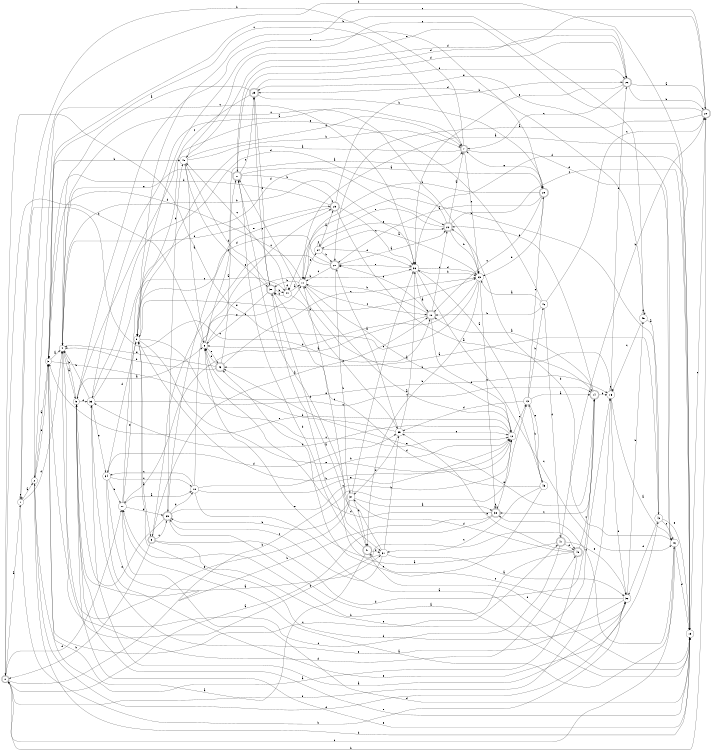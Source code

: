digraph n40_6 {
__start0 [label="" shape="none"];

rankdir=LR;
size="8,5";

s0 [style="rounded,filled", color="black", fillcolor="white" shape="doublecircle", label="0"];
s1 [style="filled", color="black", fillcolor="white" shape="circle", label="1"];
s2 [style="filled", color="black", fillcolor="white" shape="circle", label="2"];
s3 [style="filled", color="black", fillcolor="white" shape="circle", label="3"];
s4 [style="filled", color="black", fillcolor="white" shape="circle", label="4"];
s5 [style="filled", color="black", fillcolor="white" shape="circle", label="5"];
s6 [style="filled", color="black", fillcolor="white" shape="circle", label="6"];
s7 [style="rounded,filled", color="black", fillcolor="white" shape="doublecircle", label="7"];
s8 [style="filled", color="black", fillcolor="white" shape="circle", label="8"];
s9 [style="rounded,filled", color="black", fillcolor="white" shape="doublecircle", label="9"];
s10 [style="rounded,filled", color="black", fillcolor="white" shape="doublecircle", label="10"];
s11 [style="filled", color="black", fillcolor="white" shape="circle", label="11"];
s12 [style="filled", color="black", fillcolor="white" shape="circle", label="12"];
s13 [style="filled", color="black", fillcolor="white" shape="circle", label="13"];
s14 [style="rounded,filled", color="black", fillcolor="white" shape="doublecircle", label="14"];
s15 [style="filled", color="black", fillcolor="white" shape="circle", label="15"];
s16 [style="filled", color="black", fillcolor="white" shape="circle", label="16"];
s17 [style="filled", color="black", fillcolor="white" shape="circle", label="17"];
s18 [style="filled", color="black", fillcolor="white" shape="circle", label="18"];
s19 [style="filled", color="black", fillcolor="white" shape="circle", label="19"];
s20 [style="rounded,filled", color="black", fillcolor="white" shape="doublecircle", label="20"];
s21 [style="rounded,filled", color="black", fillcolor="white" shape="doublecircle", label="21"];
s22 [style="rounded,filled", color="black", fillcolor="white" shape="doublecircle", label="22"];
s23 [style="filled", color="black", fillcolor="white" shape="circle", label="23"];
s24 [style="filled", color="black", fillcolor="white" shape="circle", label="24"];
s25 [style="rounded,filled", color="black", fillcolor="white" shape="doublecircle", label="25"];
s26 [style="rounded,filled", color="black", fillcolor="white" shape="doublecircle", label="26"];
s27 [style="rounded,filled", color="black", fillcolor="white" shape="doublecircle", label="27"];
s28 [style="rounded,filled", color="black", fillcolor="white" shape="doublecircle", label="28"];
s29 [style="rounded,filled", color="black", fillcolor="white" shape="doublecircle", label="29"];
s30 [style="rounded,filled", color="black", fillcolor="white" shape="doublecircle", label="30"];
s31 [style="filled", color="black", fillcolor="white" shape="circle", label="31"];
s32 [style="filled", color="black", fillcolor="white" shape="circle", label="32"];
s33 [style="filled", color="black", fillcolor="white" shape="circle", label="33"];
s34 [style="filled", color="black", fillcolor="white" shape="circle", label="34"];
s35 [style="filled", color="black", fillcolor="white" shape="circle", label="35"];
s36 [style="filled", color="black", fillcolor="white" shape="circle", label="36"];
s37 [style="filled", color="black", fillcolor="white" shape="circle", label="37"];
s38 [style="rounded,filled", color="black", fillcolor="white" shape="doublecircle", label="38"];
s39 [style="rounded,filled", color="black", fillcolor="white" shape="doublecircle", label="39"];
s40 [style="filled", color="black", fillcolor="white" shape="circle", label="40"];
s41 [style="rounded,filled", color="black", fillcolor="white" shape="doublecircle", label="41"];
s42 [style="filled", color="black", fillcolor="white" shape="circle", label="42"];
s43 [style="rounded,filled", color="black", fillcolor="white" shape="doublecircle", label="43"];
s44 [style="filled", color="black", fillcolor="white" shape="circle", label="44"];
s45 [style="filled", color="black", fillcolor="white" shape="circle", label="45"];
s46 [style="filled", color="black", fillcolor="white" shape="circle", label="46"];
s47 [style="rounded,filled", color="black", fillcolor="white" shape="doublecircle", label="47"];
s48 [style="rounded,filled", color="black", fillcolor="white" shape="doublecircle", label="48"];
s49 [style="filled", color="black", fillcolor="white" shape="circle", label="49"];
s0 -> s1 [label="a"];
s0 -> s13 [label="b"];
s0 -> s16 [label="c"];
s0 -> s17 [label="d"];
s0 -> s15 [label="e"];
s1 -> s2 [label="a"];
s1 -> s32 [label="b"];
s1 -> s10 [label="c"];
s1 -> s4 [label="d"];
s1 -> s1 [label="e"];
s2 -> s3 [label="a"];
s2 -> s19 [label="b"];
s2 -> s36 [label="c"];
s2 -> s32 [label="d"];
s2 -> s3 [label="e"];
s3 -> s4 [label="a"];
s3 -> s40 [label="b"];
s3 -> s47 [label="c"];
s3 -> s48 [label="d"];
s3 -> s15 [label="e"];
s4 -> s5 [label="a"];
s4 -> s36 [label="b"];
s4 -> s23 [label="c"];
s4 -> s48 [label="d"];
s4 -> s25 [label="e"];
s5 -> s6 [label="a"];
s5 -> s4 [label="b"];
s5 -> s28 [label="c"];
s5 -> s33 [label="d"];
s5 -> s19 [label="e"];
s6 -> s7 [label="a"];
s6 -> s36 [label="b"];
s6 -> s25 [label="c"];
s6 -> s0 [label="d"];
s6 -> s43 [label="e"];
s7 -> s8 [label="a"];
s7 -> s1 [label="b"];
s7 -> s3 [label="c"];
s7 -> s16 [label="d"];
s7 -> s23 [label="e"];
s8 -> s9 [label="a"];
s8 -> s23 [label="b"];
s8 -> s12 [label="c"];
s8 -> s34 [label="d"];
s8 -> s12 [label="e"];
s9 -> s10 [label="a"];
s9 -> s0 [label="b"];
s9 -> s39 [label="c"];
s9 -> s14 [label="d"];
s9 -> s15 [label="e"];
s10 -> s6 [label="a"];
s10 -> s11 [label="b"];
s10 -> s22 [label="c"];
s10 -> s12 [label="d"];
s10 -> s21 [label="e"];
s11 -> s12 [label="a"];
s11 -> s30 [label="b"];
s11 -> s10 [label="c"];
s11 -> s3 [label="d"];
s11 -> s24 [label="e"];
s12 -> s11 [label="a"];
s12 -> s8 [label="b"];
s12 -> s13 [label="c"];
s12 -> s33 [label="d"];
s12 -> s3 [label="e"];
s13 -> s14 [label="a"];
s13 -> s46 [label="b"];
s13 -> s28 [label="c"];
s13 -> s35 [label="d"];
s13 -> s49 [label="e"];
s14 -> s10 [label="a"];
s14 -> s15 [label="b"];
s14 -> s38 [label="c"];
s14 -> s22 [label="d"];
s14 -> s43 [label="e"];
s15 -> s16 [label="a"];
s15 -> s27 [label="b"];
s15 -> s15 [label="c"];
s15 -> s32 [label="d"];
s15 -> s26 [label="e"];
s16 -> s17 [label="a"];
s16 -> s22 [label="b"];
s16 -> s38 [label="c"];
s16 -> s19 [label="d"];
s16 -> s29 [label="e"];
s17 -> s18 [label="a"];
s17 -> s39 [label="b"];
s17 -> s44 [label="c"];
s17 -> s19 [label="d"];
s17 -> s8 [label="e"];
s18 -> s19 [label="a"];
s18 -> s12 [label="b"];
s18 -> s34 [label="c"];
s18 -> s11 [label="d"];
s18 -> s12 [label="e"];
s19 -> s11 [label="a"];
s19 -> s2 [label="b"];
s19 -> s20 [label="c"];
s19 -> s36 [label="d"];
s19 -> s5 [label="e"];
s20 -> s21 [label="a"];
s20 -> s0 [label="b"];
s20 -> s8 [label="c"];
s20 -> s40 [label="d"];
s20 -> s8 [label="e"];
s21 -> s22 [label="a"];
s21 -> s37 [label="b"];
s21 -> s11 [label="c"];
s21 -> s8 [label="d"];
s21 -> s9 [label="e"];
s22 -> s7 [label="a"];
s22 -> s23 [label="b"];
s22 -> s19 [label="c"];
s22 -> s33 [label="d"];
s22 -> s11 [label="e"];
s23 -> s24 [label="a"];
s23 -> s41 [label="b"];
s23 -> s38 [label="c"];
s23 -> s17 [label="d"];
s23 -> s0 [label="e"];
s24 -> s25 [label="a"];
s24 -> s21 [label="b"];
s24 -> s24 [label="c"];
s24 -> s36 [label="d"];
s24 -> s22 [label="e"];
s25 -> s14 [label="a"];
s25 -> s26 [label="b"];
s25 -> s36 [label="c"];
s25 -> s3 [label="d"];
s25 -> s39 [label="e"];
s26 -> s20 [label="a"];
s26 -> s20 [label="b"];
s26 -> s7 [label="c"];
s26 -> s27 [label="d"];
s26 -> s36 [label="e"];
s27 -> s28 [label="a"];
s27 -> s25 [label="b"];
s27 -> s29 [label="c"];
s27 -> s26 [label="d"];
s27 -> s4 [label="e"];
s28 -> s21 [label="a"];
s28 -> s11 [label="b"];
s28 -> s10 [label="c"];
s28 -> s23 [label="d"];
s28 -> s7 [label="e"];
s29 -> s4 [label="a"];
s29 -> s28 [label="b"];
s29 -> s8 [label="c"];
s29 -> s30 [label="d"];
s29 -> s26 [label="e"];
s30 -> s31 [label="a"];
s30 -> s44 [label="b"];
s30 -> s29 [label="c"];
s30 -> s40 [label="d"];
s30 -> s6 [label="e"];
s31 -> s32 [label="a"];
s31 -> s35 [label="b"];
s31 -> s39 [label="c"];
s31 -> s27 [label="d"];
s31 -> s6 [label="e"];
s32 -> s33 [label="a"];
s32 -> s45 [label="b"];
s32 -> s41 [label="c"];
s32 -> s8 [label="d"];
s32 -> s33 [label="e"];
s33 -> s7 [label="a"];
s33 -> s4 [label="b"];
s33 -> s14 [label="c"];
s33 -> s22 [label="d"];
s33 -> s34 [label="e"];
s34 -> s31 [label="a"];
s34 -> s17 [label="b"];
s34 -> s18 [label="c"];
s34 -> s35 [label="d"];
s34 -> s42 [label="e"];
s35 -> s21 [label="a"];
s35 -> s6 [label="b"];
s35 -> s36 [label="c"];
s35 -> s37 [label="d"];
s35 -> s12 [label="e"];
s36 -> s10 [label="a"];
s36 -> s23 [label="b"];
s36 -> s16 [label="c"];
s36 -> s23 [label="d"];
s36 -> s21 [label="e"];
s37 -> s38 [label="a"];
s37 -> s39 [label="b"];
s37 -> s36 [label="c"];
s37 -> s41 [label="d"];
s37 -> s4 [label="e"];
s38 -> s0 [label="a"];
s38 -> s5 [label="b"];
s38 -> s38 [label="c"];
s38 -> s6 [label="d"];
s38 -> s12 [label="e"];
s39 -> s19 [label="a"];
s39 -> s40 [label="b"];
s39 -> s12 [label="c"];
s39 -> s18 [label="d"];
s39 -> s5 [label="e"];
s40 -> s6 [label="a"];
s40 -> s7 [label="b"];
s40 -> s30 [label="c"];
s40 -> s7 [label="d"];
s40 -> s26 [label="e"];
s41 -> s3 [label="a"];
s41 -> s27 [label="b"];
s41 -> s11 [label="c"];
s41 -> s31 [label="d"];
s41 -> s19 [label="e"];
s42 -> s43 [label="a"];
s42 -> s44 [label="b"];
s42 -> s16 [label="c"];
s42 -> s32 [label="d"];
s42 -> s19 [label="e"];
s43 -> s27 [label="a"];
s43 -> s4 [label="b"];
s43 -> s23 [label="c"];
s43 -> s6 [label="d"];
s43 -> s4 [label="e"];
s44 -> s11 [label="a"];
s44 -> s30 [label="b"];
s44 -> s40 [label="c"];
s44 -> s44 [label="d"];
s44 -> s35 [label="e"];
s45 -> s42 [label="a"];
s45 -> s3 [label="b"];
s45 -> s15 [label="c"];
s45 -> s29 [label="d"];
s45 -> s45 [label="e"];
s46 -> s23 [label="a"];
s46 -> s10 [label="b"];
s46 -> s20 [label="c"];
s46 -> s47 [label="d"];
s46 -> s5 [label="e"];
s47 -> s30 [label="a"];
s47 -> s20 [label="b"];
s47 -> s5 [label="c"];
s47 -> s48 [label="d"];
s47 -> s32 [label="e"];
s48 -> s2 [label="a"];
s48 -> s17 [label="b"];
s48 -> s14 [label="c"];
s48 -> s37 [label="d"];
s48 -> s35 [label="e"];
s49 -> s36 [label="a"];
s49 -> s13 [label="b"];
s49 -> s31 [label="c"];
s49 -> s30 [label="d"];
s49 -> s43 [label="e"];

}